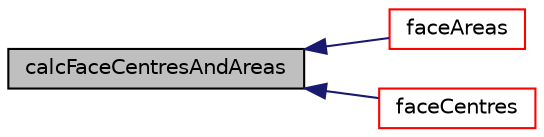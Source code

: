 digraph "calcFaceCentresAndAreas"
{
  bgcolor="transparent";
  edge [fontname="Helvetica",fontsize="10",labelfontname="Helvetica",labelfontsize="10"];
  node [fontname="Helvetica",fontsize="10",shape=record];
  rankdir="LR";
  Node1 [label="calcFaceCentresAndAreas",height=0.2,width=0.4,color="black", fillcolor="grey75", style="filled", fontcolor="black"];
  Node1 -> Node2 [dir="back",color="midnightblue",fontsize="10",style="solid",fontname="Helvetica"];
  Node2 [label="faceAreas",height=0.2,width=0.4,color="red",URL="$a02016.html#a460495623a8ec621b95f93bbcb3d4773"];
  Node1 -> Node3 [dir="back",color="midnightblue",fontsize="10",style="solid",fontname="Helvetica"];
  Node3 [label="faceCentres",height=0.2,width=0.4,color="red",URL="$a02016.html#a56749206c7d38a4c3cfbf4103547e555"];
}
